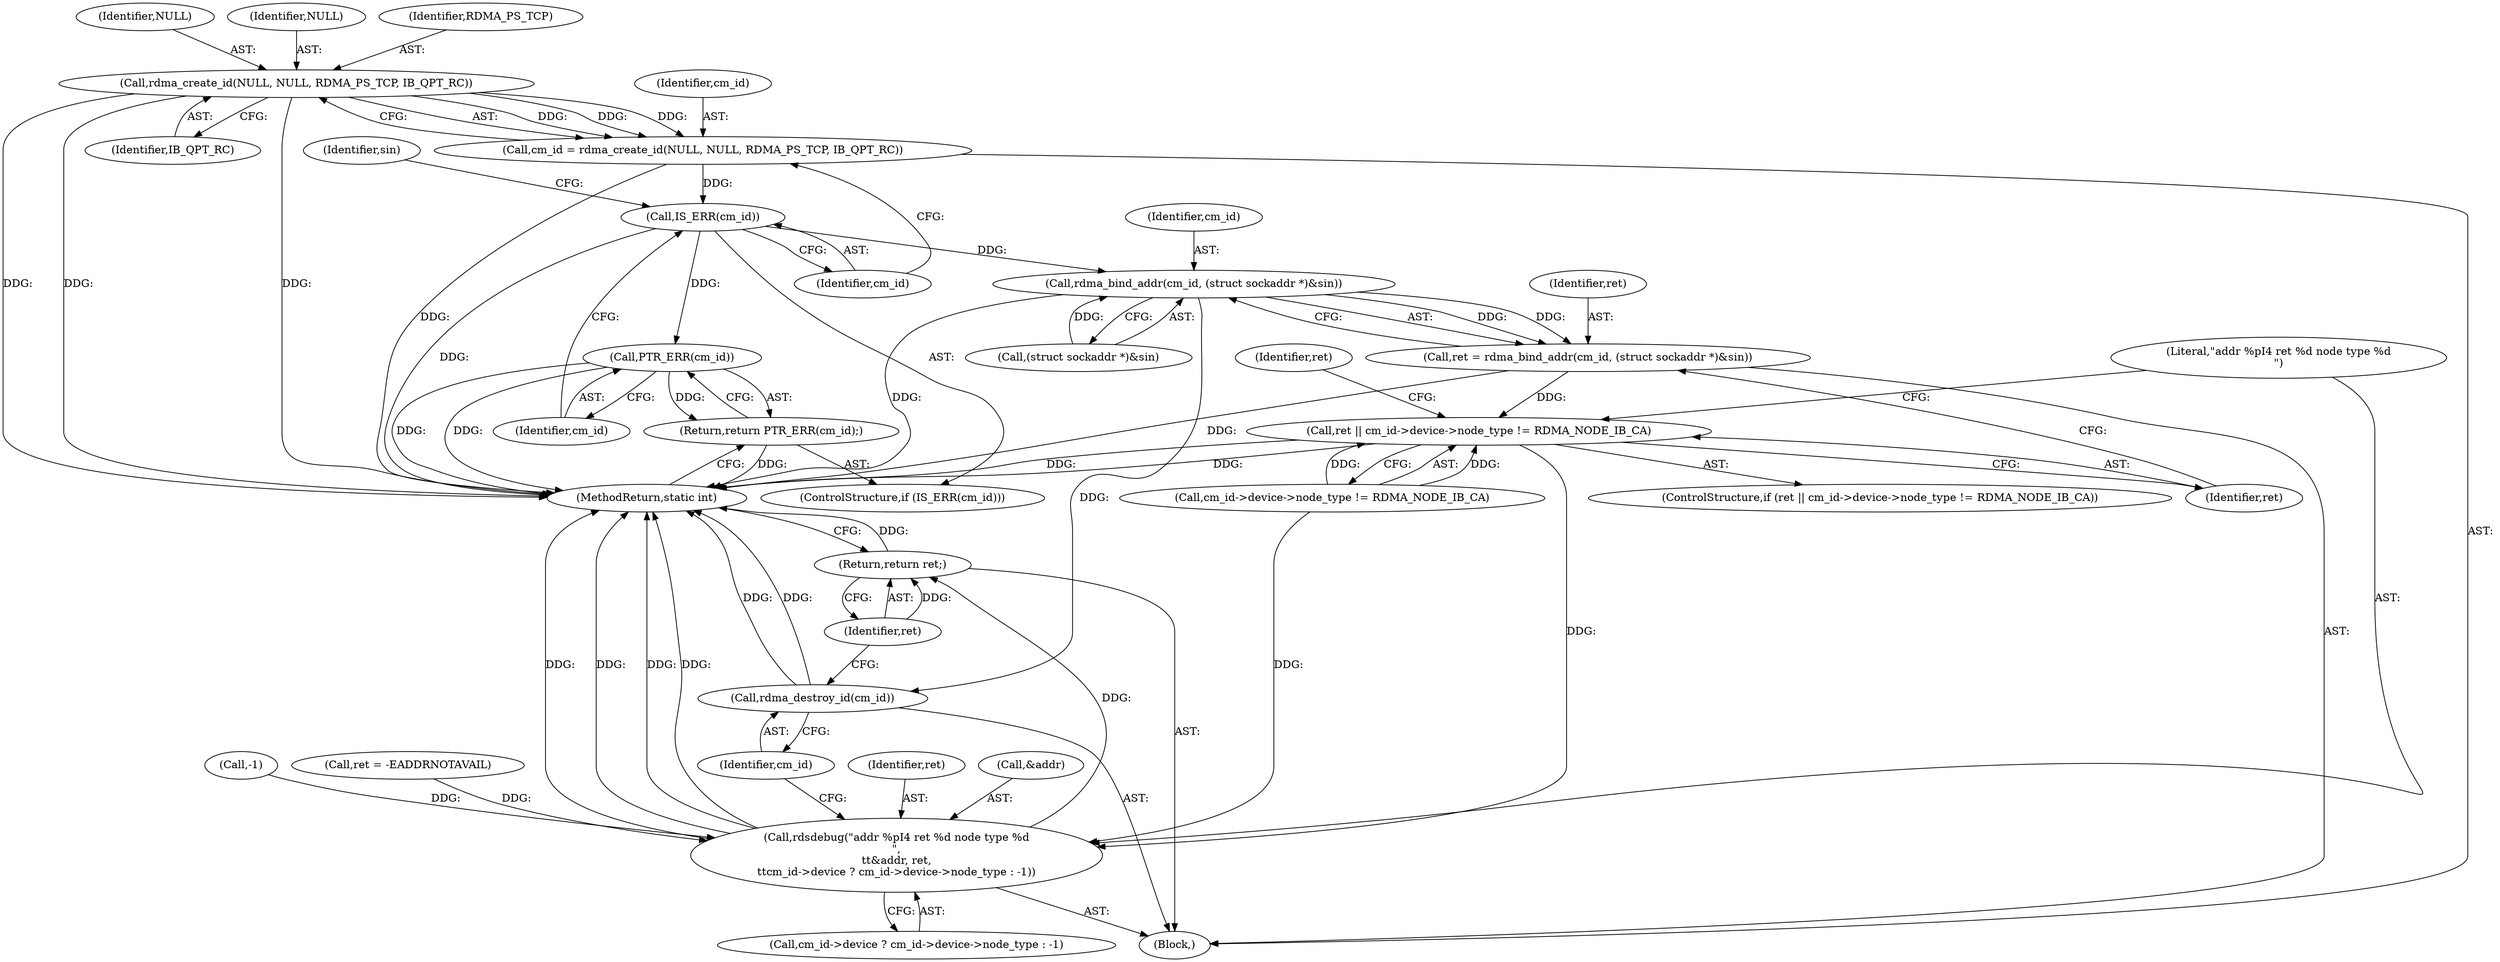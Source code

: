 digraph "1_linux_c2349758acf1874e4c2b93fe41d072336f1a31d0@API" {
"1000111" [label="(Call,rdma_create_id(NULL, NULL, RDMA_PS_TCP, IB_QPT_RC))"];
"1000109" [label="(Call,cm_id = rdma_create_id(NULL, NULL, RDMA_PS_TCP, IB_QPT_RC))"];
"1000117" [label="(Call,IS_ERR(cm_id))"];
"1000120" [label="(Call,PTR_ERR(cm_id))"];
"1000119" [label="(Return,return PTR_ERR(cm_id);)"];
"1000142" [label="(Call,rdma_bind_addr(cm_id, (struct sockaddr *)&sin))"];
"1000140" [label="(Call,ret = rdma_bind_addr(cm_id, (struct sockaddr *)&sin))"];
"1000149" [label="(Call,ret || cm_id->device->node_type != RDMA_NODE_IB_CA)"];
"1000162" [label="(Call,rdsdebug(\"addr %pI4 ret %d node type %d\n\",\n\t\t&addr, ret,\n\t\tcm_id->device ? cm_id->device->node_type : -1))"];
"1000180" [label="(Return,return ret;)"];
"1000178" [label="(Call,rdma_destroy_id(cm_id))"];
"1000182" [label="(MethodReturn,static int)"];
"1000166" [label="(Identifier,ret)"];
"1000151" [label="(Call,cm_id->device->node_type != RDMA_NODE_IB_CA)"];
"1000143" [label="(Identifier,cm_id)"];
"1000167" [label="(Call,cm_id->device ? cm_id->device->node_type : -1)"];
"1000180" [label="(Return,return ret;)"];
"1000111" [label="(Call,rdma_create_id(NULL, NULL, RDMA_PS_TCP, IB_QPT_RC))"];
"1000109" [label="(Call,cm_id = rdma_create_id(NULL, NULL, RDMA_PS_TCP, IB_QPT_RC))"];
"1000117" [label="(Call,IS_ERR(cm_id))"];
"1000140" [label="(Call,ret = rdma_bind_addr(cm_id, (struct sockaddr *)&sin))"];
"1000141" [label="(Identifier,ret)"];
"1000110" [label="(Identifier,cm_id)"];
"1000113" [label="(Identifier,NULL)"];
"1000120" [label="(Call,PTR_ERR(cm_id))"];
"1000142" [label="(Call,rdma_bind_addr(cm_id, (struct sockaddr *)&sin))"];
"1000164" [label="(Call,&addr)"];
"1000119" [label="(Return,return PTR_ERR(cm_id);)"];
"1000118" [label="(Identifier,cm_id)"];
"1000148" [label="(ControlStructure,if (ret || cm_id->device->node_type != RDMA_NODE_IB_CA))"];
"1000124" [label="(Identifier,sin)"];
"1000178" [label="(Call,rdma_destroy_id(cm_id))"];
"1000159" [label="(Identifier,ret)"];
"1000162" [label="(Call,rdsdebug(\"addr %pI4 ret %d node type %d\n\",\n\t\t&addr, ret,\n\t\tcm_id->device ? cm_id->device->node_type : -1))"];
"1000112" [label="(Identifier,NULL)"];
"1000163" [label="(Literal,\"addr %pI4 ret %d node type %d\n\")"];
"1000149" [label="(Call,ret || cm_id->device->node_type != RDMA_NODE_IB_CA)"];
"1000116" [label="(ControlStructure,if (IS_ERR(cm_id)))"];
"1000115" [label="(Identifier,IB_QPT_RC)"];
"1000179" [label="(Identifier,cm_id)"];
"1000176" [label="(Call,-1)"];
"1000114" [label="(Identifier,RDMA_PS_TCP)"];
"1000105" [label="(Block,)"];
"1000150" [label="(Identifier,ret)"];
"1000158" [label="(Call,ret = -EADDRNOTAVAIL)"];
"1000121" [label="(Identifier,cm_id)"];
"1000181" [label="(Identifier,ret)"];
"1000144" [label="(Call,(struct sockaddr *)&sin)"];
"1000111" -> "1000109"  [label="AST: "];
"1000111" -> "1000115"  [label="CFG: "];
"1000112" -> "1000111"  [label="AST: "];
"1000113" -> "1000111"  [label="AST: "];
"1000114" -> "1000111"  [label="AST: "];
"1000115" -> "1000111"  [label="AST: "];
"1000109" -> "1000111"  [label="CFG: "];
"1000111" -> "1000182"  [label="DDG: "];
"1000111" -> "1000182"  [label="DDG: "];
"1000111" -> "1000182"  [label="DDG: "];
"1000111" -> "1000109"  [label="DDG: "];
"1000111" -> "1000109"  [label="DDG: "];
"1000111" -> "1000109"  [label="DDG: "];
"1000109" -> "1000105"  [label="AST: "];
"1000110" -> "1000109"  [label="AST: "];
"1000118" -> "1000109"  [label="CFG: "];
"1000109" -> "1000182"  [label="DDG: "];
"1000109" -> "1000117"  [label="DDG: "];
"1000117" -> "1000116"  [label="AST: "];
"1000117" -> "1000118"  [label="CFG: "];
"1000118" -> "1000117"  [label="AST: "];
"1000121" -> "1000117"  [label="CFG: "];
"1000124" -> "1000117"  [label="CFG: "];
"1000117" -> "1000182"  [label="DDG: "];
"1000117" -> "1000120"  [label="DDG: "];
"1000117" -> "1000142"  [label="DDG: "];
"1000120" -> "1000119"  [label="AST: "];
"1000120" -> "1000121"  [label="CFG: "];
"1000121" -> "1000120"  [label="AST: "];
"1000119" -> "1000120"  [label="CFG: "];
"1000120" -> "1000182"  [label="DDG: "];
"1000120" -> "1000182"  [label="DDG: "];
"1000120" -> "1000119"  [label="DDG: "];
"1000119" -> "1000116"  [label="AST: "];
"1000182" -> "1000119"  [label="CFG: "];
"1000119" -> "1000182"  [label="DDG: "];
"1000142" -> "1000140"  [label="AST: "];
"1000142" -> "1000144"  [label="CFG: "];
"1000143" -> "1000142"  [label="AST: "];
"1000144" -> "1000142"  [label="AST: "];
"1000140" -> "1000142"  [label="CFG: "];
"1000142" -> "1000182"  [label="DDG: "];
"1000142" -> "1000140"  [label="DDG: "];
"1000142" -> "1000140"  [label="DDG: "];
"1000144" -> "1000142"  [label="DDG: "];
"1000142" -> "1000178"  [label="DDG: "];
"1000140" -> "1000105"  [label="AST: "];
"1000141" -> "1000140"  [label="AST: "];
"1000150" -> "1000140"  [label="CFG: "];
"1000140" -> "1000182"  [label="DDG: "];
"1000140" -> "1000149"  [label="DDG: "];
"1000149" -> "1000148"  [label="AST: "];
"1000149" -> "1000150"  [label="CFG: "];
"1000149" -> "1000151"  [label="CFG: "];
"1000150" -> "1000149"  [label="AST: "];
"1000151" -> "1000149"  [label="AST: "];
"1000159" -> "1000149"  [label="CFG: "];
"1000163" -> "1000149"  [label="CFG: "];
"1000149" -> "1000182"  [label="DDG: "];
"1000149" -> "1000182"  [label="DDG: "];
"1000151" -> "1000149"  [label="DDG: "];
"1000151" -> "1000149"  [label="DDG: "];
"1000149" -> "1000162"  [label="DDG: "];
"1000162" -> "1000105"  [label="AST: "];
"1000162" -> "1000167"  [label="CFG: "];
"1000163" -> "1000162"  [label="AST: "];
"1000164" -> "1000162"  [label="AST: "];
"1000166" -> "1000162"  [label="AST: "];
"1000167" -> "1000162"  [label="AST: "];
"1000179" -> "1000162"  [label="CFG: "];
"1000162" -> "1000182"  [label="DDG: "];
"1000162" -> "1000182"  [label="DDG: "];
"1000162" -> "1000182"  [label="DDG: "];
"1000162" -> "1000182"  [label="DDG: "];
"1000158" -> "1000162"  [label="DDG: "];
"1000151" -> "1000162"  [label="DDG: "];
"1000176" -> "1000162"  [label="DDG: "];
"1000162" -> "1000180"  [label="DDG: "];
"1000180" -> "1000105"  [label="AST: "];
"1000180" -> "1000181"  [label="CFG: "];
"1000181" -> "1000180"  [label="AST: "];
"1000182" -> "1000180"  [label="CFG: "];
"1000180" -> "1000182"  [label="DDG: "];
"1000181" -> "1000180"  [label="DDG: "];
"1000178" -> "1000105"  [label="AST: "];
"1000178" -> "1000179"  [label="CFG: "];
"1000179" -> "1000178"  [label="AST: "];
"1000181" -> "1000178"  [label="CFG: "];
"1000178" -> "1000182"  [label="DDG: "];
"1000178" -> "1000182"  [label="DDG: "];
}
